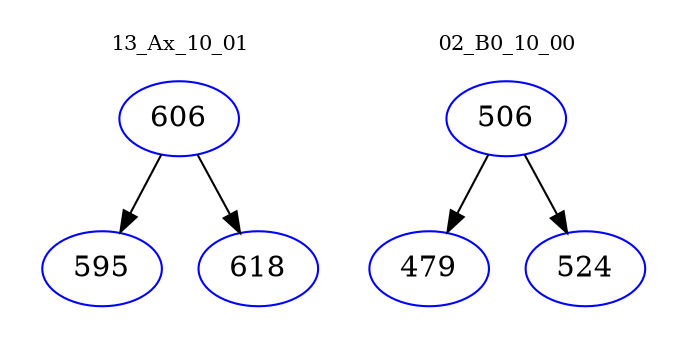 digraph{
subgraph cluster_0 {
color = white
label = "13_Ax_10_01";
fontsize=10;
T0_606 [label="606", color="blue"]
T0_606 -> T0_595 [color="black"]
T0_595 [label="595", color="blue"]
T0_606 -> T0_618 [color="black"]
T0_618 [label="618", color="blue"]
}
subgraph cluster_1 {
color = white
label = "02_B0_10_00";
fontsize=10;
T1_506 [label="506", color="blue"]
T1_506 -> T1_479 [color="black"]
T1_479 [label="479", color="blue"]
T1_506 -> T1_524 [color="black"]
T1_524 [label="524", color="blue"]
}
}

